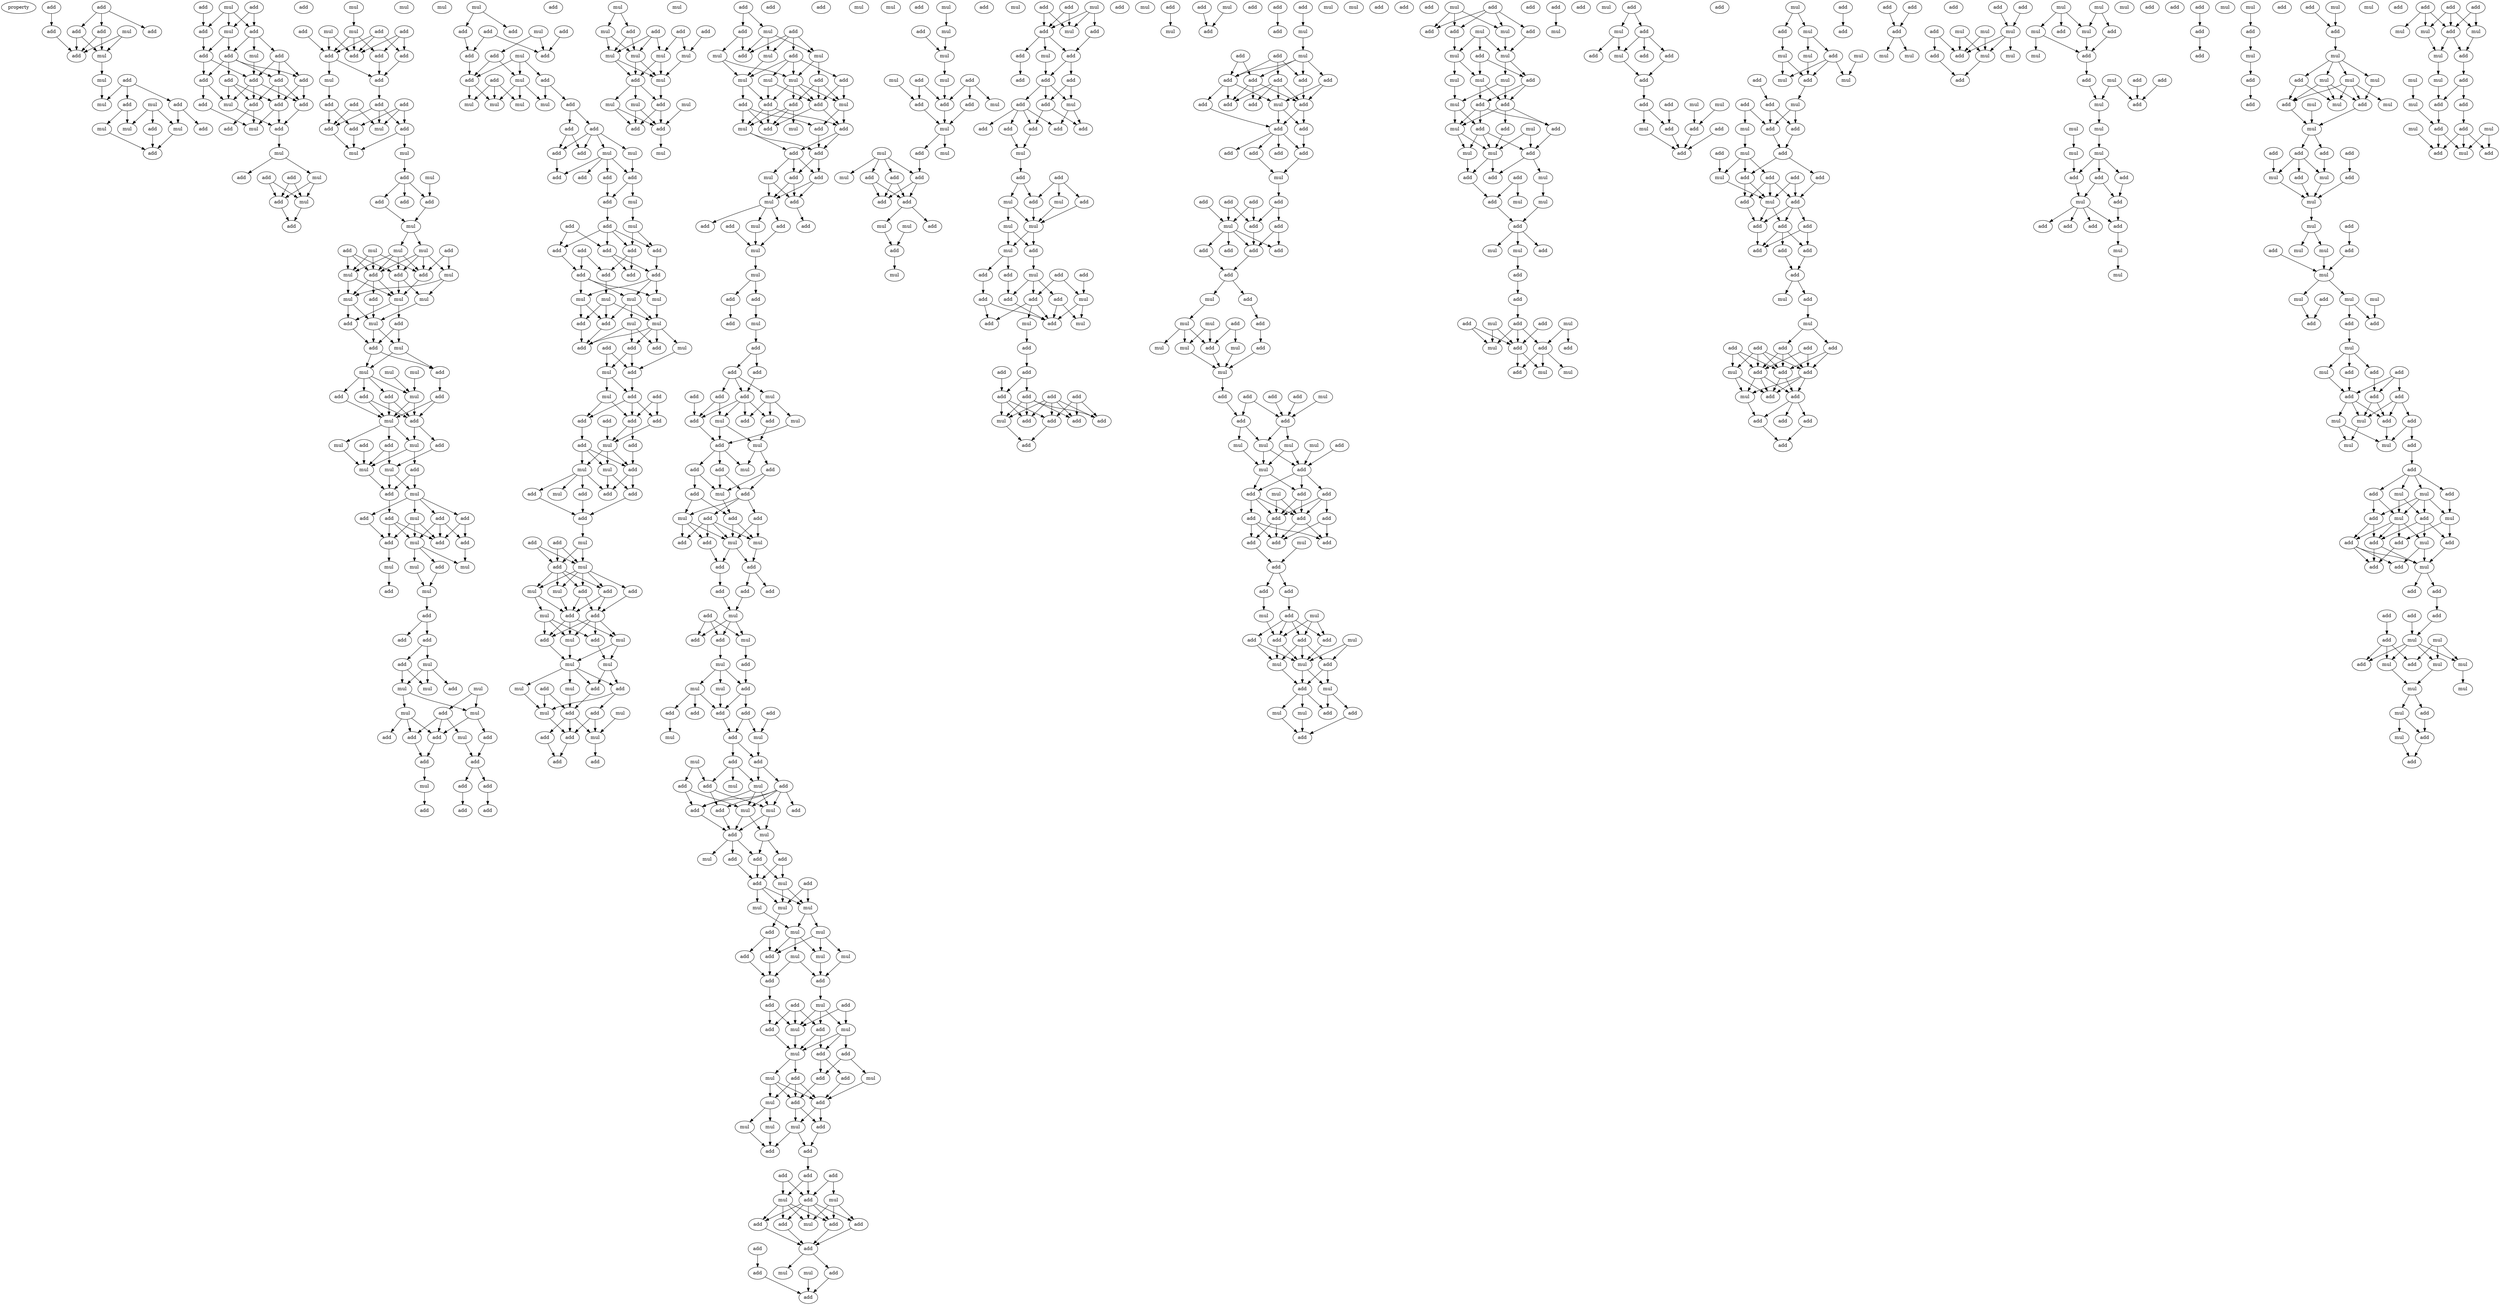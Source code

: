 digraph {
    node [fontcolor=black]
    property [mul=2,lf=1.8]
    0 [ label = add ];
    1 [ label = add ];
    2 [ label = mul ];
    3 [ label = add ];
    4 [ label = add ];
    5 [ label = add ];
    6 [ label = add ];
    7 [ label = mul ];
    8 [ label = add ];
    9 [ label = add ];
    10 [ label = mul ];
    11 [ label = mul ];
    12 [ label = add ];
    13 [ label = mul ];
    14 [ label = add ];
    15 [ label = add ];
    16 [ label = mul ];
    17 [ label = mul ];
    18 [ label = mul ];
    19 [ label = add ];
    20 [ label = add ];
    21 [ label = add ];
    22 [ label = mul ];
    23 [ label = add ];
    24 [ label = add ];
    25 [ label = mul ];
    26 [ label = add ];
    27 [ label = mul ];
    28 [ label = add ];
    29 [ label = add ];
    30 [ label = add ];
    31 [ label = add ];
    32 [ label = add ];
    33 [ label = add ];
    34 [ label = add ];
    35 [ label = add ];
    36 [ label = add ];
    37 [ label = add ];
    38 [ label = mul ];
    39 [ label = add ];
    40 [ label = add ];
    41 [ label = mul ];
    42 [ label = add ];
    43 [ label = add ];
    44 [ label = mul ];
    45 [ label = add ];
    46 [ label = add ];
    47 [ label = add ];
    48 [ label = mul ];
    49 [ label = add ];
    50 [ label = add ];
    51 [ label = mul ];
    52 [ label = add ];
    53 [ label = mul ];
    54 [ label = add ];
    55 [ label = mul ];
    56 [ label = mul ];
    57 [ label = add ];
    58 [ label = add ];
    59 [ label = add ];
    60 [ label = add ];
    61 [ label = add ];
    62 [ label = add ];
    63 [ label = add ];
    64 [ label = mul ];
    65 [ label = add ];
    66 [ label = add ];
    67 [ label = add ];
    68 [ label = add ];
    69 [ label = add ];
    70 [ label = mul ];
    71 [ label = add ];
    72 [ label = add ];
    73 [ label = mul ];
    74 [ label = mul ];
    75 [ label = mul ];
    76 [ label = add ];
    77 [ label = add ];
    78 [ label = add ];
    79 [ label = add ];
    80 [ label = mul ];
    81 [ label = mul ];
    82 [ label = mul ];
    83 [ label = mul ];
    84 [ label = add ];
    85 [ label = add ];
    86 [ label = mul ];
    87 [ label = mul ];
    88 [ label = add ];
    89 [ label = mul ];
    90 [ label = add ];
    91 [ label = mul ];
    92 [ label = add ];
    93 [ label = mul ];
    94 [ label = mul ];
    95 [ label = mul ];
    96 [ label = add ];
    97 [ label = add ];
    98 [ label = add ];
    99 [ label = mul ];
    100 [ label = add ];
    101 [ label = mul ];
    102 [ label = mul ];
    103 [ label = mul ];
    104 [ label = mul ];
    105 [ label = add ];
    106 [ label = add ];
    107 [ label = add ];
    108 [ label = mul ];
    109 [ label = add ];
    110 [ label = add ];
    111 [ label = mul ];
    112 [ label = add ];
    113 [ label = add ];
    114 [ label = add ];
    115 [ label = mul ];
    116 [ label = mul ];
    117 [ label = add ];
    118 [ label = add ];
    119 [ label = mul ];
    120 [ label = mul ];
    121 [ label = add ];
    122 [ label = mul ];
    123 [ label = add ];
    124 [ label = mul ];
    125 [ label = add ];
    126 [ label = add ];
    127 [ label = add ];
    128 [ label = add ];
    129 [ label = add ];
    130 [ label = add ];
    131 [ label = mul ];
    132 [ label = mul ];
    133 [ label = mul ];
    134 [ label = mul ];
    135 [ label = add ];
    136 [ label = mul ];
    137 [ label = add ];
    138 [ label = add ];
    139 [ label = add ];
    140 [ label = add ];
    141 [ label = mul ];
    142 [ label = add ];
    143 [ label = mul ];
    144 [ label = mul ];
    145 [ label = mul ];
    146 [ label = add ];
    147 [ label = mul ];
    148 [ label = mul ];
    149 [ label = add ];
    150 [ label = add ];
    151 [ label = mul ];
    152 [ label = add ];
    153 [ label = add ];
    154 [ label = add ];
    155 [ label = add ];
    156 [ label = add ];
    157 [ label = mul ];
    158 [ label = add ];
    159 [ label = add ];
    160 [ label = add ];
    161 [ label = add ];
    162 [ label = add ];
    163 [ label = mul ];
    164 [ label = add ];
    165 [ label = add ];
    166 [ label = add ];
    167 [ label = add ];
    168 [ label = mul ];
    169 [ label = add ];
    170 [ label = add ];
    171 [ label = add ];
    172 [ label = mul ];
    173 [ label = add ];
    174 [ label = mul ];
    175 [ label = add ];
    176 [ label = add ];
    177 [ label = mul ];
    178 [ label = add ];
    179 [ label = mul ];
    180 [ label = mul ];
    181 [ label = mul ];
    182 [ label = add ];
    183 [ label = add ];
    184 [ label = mul ];
    185 [ label = add ];
    186 [ label = mul ];
    187 [ label = add ];
    188 [ label = add ];
    189 [ label = add ];
    190 [ label = add ];
    191 [ label = add ];
    192 [ label = mul ];
    193 [ label = add ];
    194 [ label = add ];
    195 [ label = mul ];
    196 [ label = add ];
    197 [ label = add ];
    198 [ label = add ];
    199 [ label = add ];
    200 [ label = add ];
    201 [ label = add ];
    202 [ label = add ];
    203 [ label = add ];
    204 [ label = add ];
    205 [ label = add ];
    206 [ label = mul ];
    207 [ label = mul ];
    208 [ label = mul ];
    209 [ label = mul ];
    210 [ label = add ];
    211 [ label = mul ];
    212 [ label = mul ];
    213 [ label = add ];
    214 [ label = mul ];
    215 [ label = add ];
    216 [ label = add ];
    217 [ label = add ];
    218 [ label = add ];
    219 [ label = add ];
    220 [ label = mul ];
    221 [ label = add ];
    222 [ label = mul ];
    223 [ label = add ];
    224 [ label = add ];
    225 [ label = add ];
    226 [ label = add ];
    227 [ label = add ];
    228 [ label = add ];
    229 [ label = add ];
    230 [ label = mul ];
    231 [ label = mul ];
    232 [ label = mul ];
    233 [ label = add ];
    234 [ label = add ];
    235 [ label = add ];
    236 [ label = add ];
    237 [ label = add ];
    238 [ label = mul ];
    239 [ label = add ];
    240 [ label = add ];
    241 [ label = mul ];
    242 [ label = add ];
    243 [ label = add ];
    244 [ label = add ];
    245 [ label = mul ];
    246 [ label = add ];
    247 [ label = add ];
    248 [ label = add ];
    249 [ label = mul ];
    250 [ label = mul ];
    251 [ label = add ];
    252 [ label = add ];
    253 [ label = mul ];
    254 [ label = add ];
    255 [ label = mul ];
    256 [ label = mul ];
    257 [ label = add ];
    258 [ label = mul ];
    259 [ label = mul ];
    260 [ label = mul ];
    261 [ label = add ];
    262 [ label = add ];
    263 [ label = add ];
    264 [ label = mul ];
    265 [ label = mul ];
    266 [ label = add ];
    267 [ label = mul ];
    268 [ label = add ];
    269 [ label = add ];
    270 [ label = mul ];
    271 [ label = add ];
    272 [ label = add ];
    273 [ label = add ];
    274 [ label = mul ];
    275 [ label = add ];
    276 [ label = add ];
    277 [ label = add ];
    278 [ label = mul ];
    279 [ label = add ];
    280 [ label = mul ];
    281 [ label = mul ];
    282 [ label = mul ];
    283 [ label = mul ];
    284 [ label = mul ];
    285 [ label = add ];
    286 [ label = mul ];
    287 [ label = mul ];
    288 [ label = add ];
    289 [ label = mul ];
    290 [ label = mul ];
    291 [ label = add ];
    292 [ label = add ];
    293 [ label = add ];
    294 [ label = mul ];
    295 [ label = add ];
    296 [ label = mul ];
    297 [ label = add ];
    298 [ label = add ];
    299 [ label = mul ];
    300 [ label = mul ];
    301 [ label = add ];
    302 [ label = mul ];
    303 [ label = add ];
    304 [ label = mul ];
    305 [ label = add ];
    306 [ label = mul ];
    307 [ label = mul ];
    308 [ label = add ];
    309 [ label = add ];
    310 [ label = add ];
    311 [ label = add ];
    312 [ label = mul ];
    313 [ label = mul ];
    314 [ label = add ];
    315 [ label = add ];
    316 [ label = mul ];
    317 [ label = add ];
    318 [ label = add ];
    319 [ label = add ];
    320 [ label = add ];
    321 [ label = add ];
    322 [ label = add ];
    323 [ label = mul ];
    324 [ label = mul ];
    325 [ label = add ];
    326 [ label = mul ];
    327 [ label = add ];
    328 [ label = add ];
    329 [ label = add ];
    330 [ label = add ];
    331 [ label = mul ];
    332 [ label = mul ];
    333 [ label = add ];
    334 [ label = add ];
    335 [ label = add ];
    336 [ label = add ];
    337 [ label = mul ];
    338 [ label = add ];
    339 [ label = add ];
    340 [ label = add ];
    341 [ label = mul ];
    342 [ label = mul ];
    343 [ label = add ];
    344 [ label = add ];
    345 [ label = add ];
    346 [ label = mul ];
    347 [ label = add ];
    348 [ label = add ];
    349 [ label = add ];
    350 [ label = mul ];
    351 [ label = add ];
    352 [ label = mul ];
    353 [ label = add ];
    354 [ label = add ];
    355 [ label = mul ];
    356 [ label = add ];
    357 [ label = mul ];
    358 [ label = add ];
    359 [ label = add ];
    360 [ label = add ];
    361 [ label = add ];
    362 [ label = add ];
    363 [ label = mul ];
    364 [ label = mul ];
    365 [ label = add ];
    366 [ label = add ];
    367 [ label = mul ];
    368 [ label = add ];
    369 [ label = add ];
    370 [ label = add ];
    371 [ label = add ];
    372 [ label = add ];
    373 [ label = mul ];
    374 [ label = add ];
    375 [ label = add ];
    376 [ label = mul ];
    377 [ label = add ];
    378 [ label = mul ];
    379 [ label = add ];
    380 [ label = mul ];
    381 [ label = add ];
    382 [ label = mul ];
    383 [ label = add ];
    384 [ label = add ];
    385 [ label = add ];
    386 [ label = add ];
    387 [ label = add ];
    388 [ label = mul ];
    389 [ label = add ];
    390 [ label = mul ];
    391 [ label = add ];
    392 [ label = add ];
    393 [ label = mul ];
    394 [ label = mul ];
    395 [ label = add ];
    396 [ label = mul ];
    397 [ label = add ];
    398 [ label = add ];
    399 [ label = mul ];
    400 [ label = mul ];
    401 [ label = add ];
    402 [ label = add ];
    403 [ label = add ];
    404 [ label = add ];
    405 [ label = mul ];
    406 [ label = mul ];
    407 [ label = mul ];
    408 [ label = add ];
    409 [ label = add ];
    410 [ label = add ];
    411 [ label = add ];
    412 [ label = mul ];
    413 [ label = add ];
    414 [ label = mul ];
    415 [ label = mul ];
    416 [ label = mul ];
    417 [ label = mul ];
    418 [ label = add ];
    419 [ label = mul ];
    420 [ label = mul ];
    421 [ label = mul ];
    422 [ label = add ];
    423 [ label = mul ];
    424 [ label = add ];
    425 [ label = add ];
    426 [ label = add ];
    427 [ label = add ];
    428 [ label = add ];
    429 [ label = add ];
    430 [ label = mul ];
    431 [ label = mul ];
    432 [ label = mul ];
    433 [ label = add ];
    434 [ label = add ];
    435 [ label = add ];
    436 [ label = mul ];
    437 [ label = add ];
    438 [ label = mul ];
    439 [ label = add ];
    440 [ label = add ];
    441 [ label = add ];
    442 [ label = mul ];
    443 [ label = add ];
    444 [ label = add ];
    445 [ label = mul ];
    446 [ label = mul ];
    447 [ label = add ];
    448 [ label = mul ];
    449 [ label = mul ];
    450 [ label = add ];
    451 [ label = add ];
    452 [ label = add ];
    453 [ label = add ];
    454 [ label = add ];
    455 [ label = mul ];
    456 [ label = add ];
    457 [ label = mul ];
    458 [ label = add ];
    459 [ label = add ];
    460 [ label = add ];
    461 [ label = mul ];
    462 [ label = add ];
    463 [ label = add ];
    464 [ label = add ];
    465 [ label = mul ];
    466 [ label = add ];
    467 [ label = mul ];
    468 [ label = add ];
    469 [ label = add ];
    470 [ label = add ];
    471 [ label = mul ];
    472 [ label = add ];
    473 [ label = add ];
    474 [ label = mul ];
    475 [ label = mul ];
    476 [ label = mul ];
    477 [ label = add ];
    478 [ label = mul ];
    479 [ label = mul ];
    480 [ label = add ];
    481 [ label = add ];
    482 [ label = mul ];
    483 [ label = add ];
    484 [ label = add ];
    485 [ label = mul ];
    486 [ label = mul ];
    487 [ label = add ];
    488 [ label = mul ];
    489 [ label = add ];
    490 [ label = add ];
    491 [ label = mul ];
    492 [ label = add ];
    493 [ label = add ];
    494 [ label = add ];
    495 [ label = mul ];
    496 [ label = mul ];
    497 [ label = add ];
    498 [ label = add ];
    499 [ label = mul ];
    500 [ label = add ];
    501 [ label = add ];
    502 [ label = mul ];
    503 [ label = add ];
    504 [ label = add ];
    505 [ label = add ];
    506 [ label = mul ];
    507 [ label = mul ];
    508 [ label = add ];
    509 [ label = add ];
    510 [ label = add ];
    511 [ label = add ];
    512 [ label = add ];
    513 [ label = mul ];
    514 [ label = add ];
    515 [ label = add ];
    516 [ label = add ];
    517 [ label = add ];
    518 [ label = add ];
    519 [ label = add ];
    520 [ label = add ];
    521 [ label = mul ];
    522 [ label = add ];
    523 [ label = add ];
    524 [ label = mul ];
    525 [ label = mul ];
    526 [ label = add ];
    527 [ label = add ];
    528 [ label = mul ];
    529 [ label = mul ];
    530 [ label = mul ];
    531 [ label = add ];
    532 [ label = add ];
    533 [ label = mul ];
    534 [ label = add ];
    535 [ label = add ];
    536 [ label = add ];
    537 [ label = add ];
    538 [ label = mul ];
    539 [ label = add ];
    540 [ label = add ];
    541 [ label = add ];
    542 [ label = add ];
    543 [ label = mul ];
    544 [ label = add ];
    545 [ label = mul ];
    546 [ label = add ];
    547 [ label = mul ];
    548 [ label = add ];
    549 [ label = add ];
    550 [ label = add ];
    551 [ label = add ];
    552 [ label = add ];
    553 [ label = add ];
    554 [ label = mul ];
    555 [ label = add ];
    556 [ label = add ];
    557 [ label = add ];
    558 [ label = add ];
    559 [ label = add ];
    560 [ label = add ];
    561 [ label = mul ];
    562 [ label = add ];
    563 [ label = mul ];
    564 [ label = add ];
    565 [ label = add ];
    566 [ label = add ];
    567 [ label = add ];
    568 [ label = add ];
    569 [ label = mul ];
    570 [ label = add ];
    571 [ label = mul ];
    572 [ label = add ];
    573 [ label = add ];
    574 [ label = add ];
    575 [ label = add ];
    576 [ label = add ];
    577 [ label = add ];
    578 [ label = mul ];
    579 [ label = add ];
    580 [ label = add ];
    581 [ label = add ];
    582 [ label = add ];
    583 [ label = add ];
    584 [ label = add ];
    585 [ label = add ];
    586 [ label = add ];
    587 [ label = add ];
    588 [ label = mul ];
    589 [ label = add ];
    590 [ label = mul ];
    591 [ label = mul ];
    592 [ label = add ];
    593 [ label = add ];
    594 [ label = add ];
    595 [ label = add ];
    596 [ label = add ];
    597 [ label = mul ];
    598 [ label = add ];
    599 [ label = add ];
    600 [ label = add ];
    601 [ label = add ];
    602 [ label = add ];
    603 [ label = add ];
    604 [ label = add ];
    605 [ label = add ];
    606 [ label = mul ];
    607 [ label = mul ];
    608 [ label = mul ];
    609 [ label = add ];
    610 [ label = add ];
    611 [ label = mul ];
    612 [ label = add ];
    613 [ label = add ];
    614 [ label = mul ];
    615 [ label = mul ];
    616 [ label = mul ];
    617 [ label = add ];
    618 [ label = add ];
    619 [ label = add ];
    620 [ label = add ];
    621 [ label = mul ];
    622 [ label = add ];
    623 [ label = add ];
    624 [ label = add ];
    625 [ label = mul ];
    626 [ label = mul ];
    627 [ label = mul ];
    628 [ label = mul ];
    629 [ label = mul ];
    630 [ label = add ];
    631 [ label = add ];
    632 [ label = mul ];
    633 [ label = add ];
    634 [ label = add ];
    635 [ label = add ];
    636 [ label = add ];
    637 [ label = add ];
    638 [ label = add ];
    639 [ label = add ];
    640 [ label = add ];
    641 [ label = add ];
    642 [ label = mul ];
    643 [ label = add ];
    644 [ label = add ];
    645 [ label = add ];
    646 [ label = add ];
    647 [ label = mul ];
    648 [ label = mul ];
    649 [ label = add ];
    650 [ label = add ];
    651 [ label = add ];
    652 [ label = add ];
    653 [ label = mul ];
    654 [ label = add ];
    655 [ label = mul ];
    656 [ label = add ];
    657 [ label = mul ];
    658 [ label = add ];
    659 [ label = mul ];
    660 [ label = add ];
    661 [ label = add ];
    662 [ label = mul ];
    663 [ label = mul ];
    664 [ label = add ];
    665 [ label = add ];
    666 [ label = mul ];
    667 [ label = add ];
    668 [ label = add ];
    669 [ label = add ];
    670 [ label = mul ];
    671 [ label = mul ];
    672 [ label = add ];
    673 [ label = mul ];
    674 [ label = add ];
    675 [ label = mul ];
    676 [ label = add ];
    677 [ label = mul ];
    678 [ label = mul ];
    679 [ label = add ];
    680 [ label = mul ];
    681 [ label = mul ];
    682 [ label = add ];
    683 [ label = add ];
    684 [ label = add ];
    685 [ label = mul ];
    686 [ label = add ];
    687 [ label = add ];
    688 [ label = mul ];
    689 [ label = mul ];
    690 [ label = add ];
    691 [ label = mul ];
    692 [ label = add ];
    693 [ label = add ];
    694 [ label = add ];
    695 [ label = mul ];
    696 [ label = mul ];
    697 [ label = add ];
    698 [ label = mul ];
    699 [ label = add ];
    700 [ label = mul ];
    701 [ label = mul ];
    702 [ label = add ];
    703 [ label = add ];
    704 [ label = add ];
    705 [ label = add ];
    706 [ label = add ];
    707 [ label = add ];
    708 [ label = mul ];
    709 [ label = mul ];
    710 [ label = mul ];
    711 [ label = add ];
    712 [ label = add ];
    713 [ label = add ];
    714 [ label = add ];
    715 [ label = mul ];
    716 [ label = mul ];
    717 [ label = add ];
    718 [ label = add ];
    719 [ label = mul ];
    720 [ label = mul ];
    721 [ label = add ];
    722 [ label = mul ];
    723 [ label = add ];
    724 [ label = add ];
    725 [ label = mul ];
    726 [ label = add ];
    727 [ label = add ];
    728 [ label = add ];
    729 [ label = mul ];
    730 [ label = mul ];
    731 [ label = add ];
    732 [ label = add ];
    733 [ label = add ];
    734 [ label = add ];
    735 [ label = mul ];
    736 [ label = add ];
    737 [ label = add ];
    738 [ label = add ];
    739 [ label = mul ];
    740 [ label = mul ];
    741 [ label = add ];
    742 [ label = mul ];
    743 [ label = mul ];
    744 [ label = mul ];
    745 [ label = add ];
    746 [ label = add ];
    747 [ label = add ];
    748 [ label = mul ];
    749 [ label = mul ];
    750 [ label = mul ];
    751 [ label = add ];
    752 [ label = add ];
    753 [ label = add ];
    754 [ label = mul ];
    755 [ label = add ];
    756 [ label = add ];
    757 [ label = add ];
    758 [ label = mul ];
    759 [ label = mul ];
    760 [ label = add ];
    761 [ label = add ];
    762 [ label = add ];
    763 [ label = add ];
    764 [ label = mul ];
    765 [ label = add ];
    766 [ label = add ];
    767 [ label = add ];
    768 [ label = add ];
    769 [ label = add ];
    770 [ label = add ];
    771 [ label = add ];
    772 [ label = add ];
    773 [ label = add ];
    774 [ label = mul ];
    775 [ label = add ];
    776 [ label = mul ];
    777 [ label = add ];
    778 [ label = add ];
    779 [ label = add ];
    780 [ label = add ];
    781 [ label = add ];
    782 [ label = add ];
    783 [ label = add ];
    784 [ label = mul ];
    785 [ label = add ];
    786 [ label = mul ];
    787 [ label = add ];
    788 [ label = add ];
    789 [ label = add ];
    790 [ label = add ];
    791 [ label = add ];
    792 [ label = add ];
    793 [ label = add ];
    794 [ label = add ];
    795 [ label = add ];
    796 [ label = add ];
    797 [ label = add ];
    798 [ label = add ];
    799 [ label = mul ];
    800 [ label = mul ];
    801 [ label = add ];
    802 [ label = add ];
    803 [ label = mul ];
    804 [ label = mul ];
    805 [ label = mul ];
    806 [ label = add ];
    807 [ label = add ];
    808 [ label = mul ];
    809 [ label = add ];
    810 [ label = mul ];
    811 [ label = add ];
    812 [ label = mul ];
    813 [ label = mul ];
    814 [ label = mul ];
    815 [ label = add ];
    816 [ label = mul ];
    817 [ label = mul ];
    818 [ label = add ];
    819 [ label = add ];
    820 [ label = mul ];
    821 [ label = add ];
    822 [ label = add ];
    823 [ label = add ];
    824 [ label = mul ];
    825 [ label = mul ];
    826 [ label = add ];
    827 [ label = add ];
    828 [ label = mul ];
    829 [ label = mul ];
    830 [ label = mul ];
    831 [ label = mul ];
    832 [ label = add ];
    833 [ label = add ];
    834 [ label = add ];
    835 [ label = add ];
    836 [ label = mul ];
    837 [ label = add ];
    838 [ label = add ];
    839 [ label = add ];
    840 [ label = add ];
    841 [ label = add ];
    842 [ label = mul ];
    843 [ label = add ];
    844 [ label = mul ];
    845 [ label = mul ];
    846 [ label = mul ];
    847 [ label = add ];
    848 [ label = add ];
    849 [ label = add ];
    850 [ label = add ];
    851 [ label = add ];
    852 [ label = mul ];
    853 [ label = mul ];
    854 [ label = add ];
    855 [ label = add ];
    856 [ label = add ];
    857 [ label = mul ];
    858 [ label = mul ];
    859 [ label = add ];
    860 [ label = mul ];
    861 [ label = mul ];
    862 [ label = add ];
    863 [ label = mul ];
    864 [ label = mul ];
    865 [ label = mul ];
    866 [ label = add ];
    867 [ label = mul ];
    868 [ label = add ];
    869 [ label = add ];
    870 [ label = add ];
    871 [ label = add ];
    872 [ label = add ];
    873 [ label = mul ];
    874 [ label = mul ];
    875 [ label = add ];
    876 [ label = mul ];
    877 [ label = mul ];
    878 [ label = add ];
    879 [ label = mul ];
    880 [ label = mul ];
    881 [ label = add ];
    882 [ label = add ];
    883 [ label = mul ];
    884 [ label = mul ];
    885 [ label = mul ];
    886 [ label = add ];
    887 [ label = mul ];
    888 [ label = mul ];
    889 [ label = add ];
    890 [ label = add ];
    891 [ label = add ];
    892 [ label = mul ];
    893 [ label = add ];
    894 [ label = add ];
    895 [ label = mul ];
    896 [ label = add ];
    897 [ label = add ];
    898 [ label = add ];
    899 [ label = add ];
    900 [ label = add ];
    901 [ label = mul ];
    902 [ label = mul ];
    903 [ label = add ];
    904 [ label = add ];
    905 [ label = mul ];
    906 [ label = mul ];
    907 [ label = add ];
    908 [ label = add ];
    909 [ label = mul ];
    910 [ label = add ];
    911 [ label = mul ];
    912 [ label = mul ];
    913 [ label = mul ];
    914 [ label = add ];
    915 [ label = add ];
    916 [ label = add ];
    917 [ label = add ];
    918 [ label = add ];
    919 [ label = add ];
    920 [ label = mul ];
    921 [ label = add ];
    922 [ label = mul ];
    923 [ label = add ];
    924 [ label = add ];
    925 [ label = add ];
    926 [ label = add ];
    927 [ label = add ];
    928 [ label = add ];
    929 [ label = mul ];
    930 [ label = add ];
    931 [ label = mul ];
    932 [ label = mul ];
    933 [ label = add ];
    934 [ label = mul ];
    935 [ label = mul ];
    936 [ label = add ];
    937 [ label = mul ];
    938 [ label = mul ];
    939 [ label = add ];
    940 [ label = mul ];
    941 [ label = mul ];
    942 [ label = add ];
    943 [ label = add ];
    944 [ label = add ];
    945 [ label = add ];
    946 [ label = add ];
    947 [ label = add ];
    948 [ label = mul ];
    949 [ label = mul ];
    950 [ label = mul ];
    951 [ label = add ];
    952 [ label = mul ];
    953 [ label = add ];
    954 [ label = add ];
    955 [ label = mul ];
    956 [ label = mul ];
    957 [ label = add ];
    958 [ label = add ];
    959 [ label = mul ];
    960 [ label = add ];
    961 [ label = mul ];
    962 [ label = add ];
    963 [ label = mul ];
    964 [ label = add ];
    965 [ label = mul ];
    966 [ label = add ];
    0 -> 5 [ name = 0 ];
    1 -> 3 [ name = 1 ];
    1 -> 4 [ name = 2 ];
    1 -> 6 [ name = 3 ];
    2 -> 7 [ name = 4 ];
    2 -> 8 [ name = 5 ];
    4 -> 7 [ name = 6 ];
    4 -> 8 [ name = 7 ];
    5 -> 8 [ name = 8 ];
    6 -> 7 [ name = 9 ];
    6 -> 8 [ name = 10 ];
    7 -> 10 [ name = 11 ];
    9 -> 12 [ name = 12 ];
    9 -> 13 [ name = 13 ];
    9 -> 14 [ name = 14 ];
    10 -> 13 [ name = 15 ];
    11 -> 15 [ name = 16 ];
    11 -> 16 [ name = 17 ];
    11 -> 18 [ name = 18 ];
    12 -> 16 [ name = 19 ];
    12 -> 19 [ name = 20 ];
    14 -> 17 [ name = 21 ];
    14 -> 18 [ name = 22 ];
    15 -> 20 [ name = 23 ];
    16 -> 20 [ name = 24 ];
    17 -> 20 [ name = 25 ];
    21 -> 25 [ name = 26 ];
    21 -> 26 [ name = 27 ];
    22 -> 24 [ name = 28 ];
    22 -> 25 [ name = 29 ];
    22 -> 26 [ name = 30 ];
    23 -> 24 [ name = 31 ];
    24 -> 30 [ name = 32 ];
    25 -> 29 [ name = 33 ];
    25 -> 30 [ name = 34 ];
    26 -> 27 [ name = 35 ];
    26 -> 28 [ name = 36 ];
    26 -> 29 [ name = 37 ];
    27 -> 34 [ name = 38 ];
    28 -> 33 [ name = 39 ];
    28 -> 34 [ name = 40 ];
    28 -> 35 [ name = 41 ];
    29 -> 31 [ name = 42 ];
    29 -> 32 [ name = 43 ];
    29 -> 33 [ name = 44 ];
    29 -> 35 [ name = 45 ];
    30 -> 31 [ name = 46 ];
    30 -> 34 [ name = 47 ];
    31 -> 36 [ name = 48 ];
    31 -> 38 [ name = 49 ];
    32 -> 37 [ name = 50 ];
    32 -> 38 [ name = 51 ];
    32 -> 40 [ name = 52 ];
    33 -> 37 [ name = 53 ];
    33 -> 39 [ name = 54 ];
    33 -> 40 [ name = 55 ];
    34 -> 38 [ name = 56 ];
    34 -> 39 [ name = 57 ];
    34 -> 40 [ name = 58 ];
    35 -> 37 [ name = 59 ];
    35 -> 39 [ name = 60 ];
    36 -> 41 [ name = 61 ];
    37 -> 41 [ name = 62 ];
    37 -> 43 [ name = 63 ];
    38 -> 43 [ name = 64 ];
    39 -> 43 [ name = 65 ];
    40 -> 41 [ name = 66 ];
    40 -> 42 [ name = 67 ];
    43 -> 44 [ name = 68 ];
    44 -> 46 [ name = 69 ];
    44 -> 48 [ name = 70 ];
    45 -> 50 [ name = 71 ];
    45 -> 51 [ name = 72 ];
    48 -> 50 [ name = 73 ];
    48 -> 51 [ name = 74 ];
    49 -> 50 [ name = 75 ];
    49 -> 51 [ name = 76 ];
    50 -> 52 [ name = 77 ];
    51 -> 52 [ name = 78 ];
    53 -> 56 [ name = 79 ];
    54 -> 60 [ name = 80 ];
    55 -> 60 [ name = 81 ];
    55 -> 62 [ name = 82 ];
    56 -> 60 [ name = 83 ];
    56 -> 61 [ name = 84 ];
    56 -> 62 [ name = 85 ];
    57 -> 59 [ name = 86 ];
    57 -> 60 [ name = 87 ];
    57 -> 62 [ name = 88 ];
    58 -> 59 [ name = 89 ];
    58 -> 61 [ name = 90 ];
    58 -> 62 [ name = 91 ];
    59 -> 63 [ name = 92 ];
    60 -> 63 [ name = 93 ];
    60 -> 64 [ name = 94 ];
    61 -> 63 [ name = 95 ];
    63 -> 66 [ name = 96 ];
    64 -> 65 [ name = 97 ];
    65 -> 69 [ name = 98 ];
    65 -> 71 [ name = 99 ];
    66 -> 70 [ name = 100 ];
    66 -> 71 [ name = 101 ];
    66 -> 72 [ name = 102 ];
    67 -> 70 [ name = 103 ];
    67 -> 71 [ name = 104 ];
    68 -> 69 [ name = 105 ];
    68 -> 70 [ name = 106 ];
    68 -> 72 [ name = 107 ];
    69 -> 74 [ name = 108 ];
    71 -> 74 [ name = 109 ];
    72 -> 73 [ name = 110 ];
    72 -> 74 [ name = 111 ];
    73 -> 76 [ name = 112 ];
    75 -> 78 [ name = 113 ];
    76 -> 77 [ name = 114 ];
    76 -> 78 [ name = 115 ];
    76 -> 79 [ name = 116 ];
    78 -> 82 [ name = 117 ];
    79 -> 82 [ name = 118 ];
    82 -> 83 [ name = 119 ];
    82 -> 86 [ name = 120 ];
    83 -> 88 [ name = 121 ];
    83 -> 89 [ name = 122 ];
    83 -> 90 [ name = 123 ];
    83 -> 92 [ name = 124 ];
    84 -> 88 [ name = 125 ];
    84 -> 89 [ name = 126 ];
    85 -> 90 [ name = 127 ];
    85 -> 91 [ name = 128 ];
    85 -> 92 [ name = 129 ];
    86 -> 88 [ name = 130 ];
    86 -> 90 [ name = 131 ];
    86 -> 91 [ name = 132 ];
    86 -> 92 [ name = 133 ];
    87 -> 88 [ name = 134 ];
    87 -> 91 [ name = 135 ];
    87 -> 92 [ name = 136 ];
    88 -> 94 [ name = 137 ];
    89 -> 93 [ name = 138 ];
    89 -> 95 [ name = 139 ];
    90 -> 93 [ name = 140 ];
    90 -> 94 [ name = 141 ];
    91 -> 94 [ name = 142 ];
    91 -> 95 [ name = 143 ];
    92 -> 94 [ name = 144 ];
    92 -> 95 [ name = 145 ];
    92 -> 96 [ name = 146 ];
    93 -> 99 [ name = 147 ];
    94 -> 97 [ name = 148 ];
    94 -> 98 [ name = 149 ];
    95 -> 98 [ name = 150 ];
    95 -> 99 [ name = 151 ];
    96 -> 99 [ name = 152 ];
    97 -> 100 [ name = 153 ];
    97 -> 101 [ name = 154 ];
    98 -> 100 [ name = 155 ];
    99 -> 100 [ name = 156 ];
    99 -> 101 [ name = 157 ];
    100 -> 103 [ name = 158 ];
    100 -> 105 [ name = 159 ];
    101 -> 103 [ name = 160 ];
    101 -> 105 [ name = 161 ];
    102 -> 108 [ name = 162 ];
    103 -> 107 [ name = 163 ];
    103 -> 108 [ name = 164 ];
    103 -> 109 [ name = 165 ];
    103 -> 110 [ name = 166 ];
    104 -> 108 [ name = 167 ];
    105 -> 106 [ name = 168 ];
    106 -> 111 [ name = 169 ];
    106 -> 112 [ name = 170 ];
    107 -> 111 [ name = 171 ];
    107 -> 112 [ name = 172 ];
    108 -> 111 [ name = 173 ];
    108 -> 112 [ name = 174 ];
    109 -> 111 [ name = 175 ];
    109 -> 112 [ name = 176 ];
    110 -> 111 [ name = 177 ];
    111 -> 114 [ name = 178 ];
    111 -> 115 [ name = 179 ];
    111 -> 116 [ name = 180 ];
    112 -> 113 [ name = 181 ];
    112 -> 115 [ name = 182 ];
    113 -> 120 [ name = 183 ];
    114 -> 119 [ name = 184 ];
    114 -> 120 [ name = 185 ];
    115 -> 118 [ name = 186 ];
    115 -> 119 [ name = 187 ];
    116 -> 119 [ name = 188 ];
    117 -> 119 [ name = 189 ];
    118 -> 121 [ name = 190 ];
    118 -> 122 [ name = 191 ];
    119 -> 121 [ name = 192 ];
    120 -> 121 [ name = 193 ];
    120 -> 122 [ name = 194 ];
    121 -> 127 [ name = 195 ];
    122 -> 123 [ name = 196 ];
    122 -> 124 [ name = 197 ];
    122 -> 125 [ name = 198 ];
    122 -> 126 [ name = 199 ];
    123 -> 128 [ name = 200 ];
    124 -> 128 [ name = 201 ];
    124 -> 129 [ name = 202 ];
    124 -> 131 [ name = 203 ];
    125 -> 129 [ name = 204 ];
    125 -> 130 [ name = 205 ];
    126 -> 129 [ name = 206 ];
    126 -> 130 [ name = 207 ];
    126 -> 131 [ name = 208 ];
    127 -> 128 [ name = 209 ];
    127 -> 129 [ name = 210 ];
    127 -> 131 [ name = 211 ];
    128 -> 133 [ name = 212 ];
    130 -> 134 [ name = 213 ];
    131 -> 132 [ name = 214 ];
    131 -> 134 [ name = 215 ];
    131 -> 135 [ name = 216 ];
    132 -> 136 [ name = 217 ];
    133 -> 137 [ name = 218 ];
    135 -> 136 [ name = 219 ];
    136 -> 138 [ name = 220 ];
    138 -> 139 [ name = 221 ];
    138 -> 140 [ name = 222 ];
    140 -> 141 [ name = 223 ];
    140 -> 142 [ name = 224 ];
    141 -> 143 [ name = 225 ];
    141 -> 144 [ name = 226 ];
    141 -> 146 [ name = 227 ];
    142 -> 143 [ name = 228 ];
    142 -> 144 [ name = 229 ];
    143 -> 147 [ name = 230 ];
    143 -> 148 [ name = 231 ];
    145 -> 147 [ name = 232 ];
    145 -> 149 [ name = 233 ];
    147 -> 150 [ name = 234 ];
    147 -> 154 [ name = 235 ];
    148 -> 150 [ name = 236 ];
    148 -> 152 [ name = 237 ];
    148 -> 153 [ name = 238 ];
    149 -> 150 [ name = 239 ];
    149 -> 151 [ name = 240 ];
    149 -> 152 [ name = 241 ];
    150 -> 155 [ name = 242 ];
    151 -> 156 [ name = 243 ];
    152 -> 155 [ name = 244 ];
    154 -> 156 [ name = 245 ];
    155 -> 157 [ name = 246 ];
    156 -> 158 [ name = 247 ];
    156 -> 159 [ name = 248 ];
    157 -> 162 [ name = 249 ];
    158 -> 160 [ name = 250 ];
    159 -> 161 [ name = 251 ];
    163 -> 164 [ name = 252 ];
    163 -> 165 [ name = 253 ];
    165 -> 170 [ name = 254 ];
    166 -> 170 [ name = 255 ];
    166 -> 171 [ name = 256 ];
    167 -> 171 [ name = 257 ];
    168 -> 169 [ name = 258 ];
    168 -> 171 [ name = 259 ];
    169 -> 174 [ name = 260 ];
    169 -> 176 [ name = 261 ];
    170 -> 176 [ name = 262 ];
    172 -> 174 [ name = 263 ];
    172 -> 175 [ name = 264 ];
    172 -> 176 [ name = 265 ];
    173 -> 177 [ name = 266 ];
    173 -> 179 [ name = 267 ];
    173 -> 180 [ name = 268 ];
    174 -> 177 [ name = 269 ];
    174 -> 180 [ name = 270 ];
    174 -> 181 [ name = 271 ];
    175 -> 178 [ name = 272 ];
    175 -> 181 [ name = 273 ];
    176 -> 179 [ name = 274 ];
    176 -> 180 [ name = 275 ];
    178 -> 182 [ name = 276 ];
    178 -> 183 [ name = 277 ];
    182 -> 185 [ name = 278 ];
    182 -> 187 [ name = 279 ];
    183 -> 184 [ name = 280 ];
    183 -> 185 [ name = 281 ];
    183 -> 186 [ name = 282 ];
    183 -> 187 [ name = 283 ];
    184 -> 188 [ name = 284 ];
    184 -> 189 [ name = 285 ];
    184 -> 190 [ name = 286 ];
    184 -> 191 [ name = 287 ];
    186 -> 191 [ name = 288 ];
    187 -> 188 [ name = 289 ];
    190 -> 193 [ name = 290 ];
    191 -> 192 [ name = 291 ];
    191 -> 193 [ name = 292 ];
    192 -> 195 [ name = 293 ];
    193 -> 196 [ name = 294 ];
    194 -> 198 [ name = 295 ];
    194 -> 201 [ name = 296 ];
    195 -> 199 [ name = 297 ];
    195 -> 200 [ name = 298 ];
    196 -> 198 [ name = 299 ];
    196 -> 199 [ name = 300 ];
    196 -> 200 [ name = 301 ];
    196 -> 201 [ name = 302 ];
    197 -> 203 [ name = 303 ];
    197 -> 204 [ name = 304 ];
    198 -> 202 [ name = 305 ];
    198 -> 205 [ name = 306 ];
    199 -> 205 [ name = 307 ];
    200 -> 202 [ name = 308 ];
    200 -> 204 [ name = 309 ];
    201 -> 203 [ name = 310 ];
    203 -> 206 [ name = 311 ];
    203 -> 207 [ name = 312 ];
    203 -> 208 [ name = 313 ];
    204 -> 209 [ name = 314 ];
    205 -> 206 [ name = 315 ];
    205 -> 207 [ name = 316 ];
    205 -> 208 [ name = 317 ];
    206 -> 211 [ name = 318 ];
    206 -> 212 [ name = 319 ];
    206 -> 213 [ name = 320 ];
    207 -> 210 [ name = 321 ];
    207 -> 213 [ name = 322 ];
    208 -> 211 [ name = 323 ];
    209 -> 210 [ name = 324 ];
    209 -> 211 [ name = 325 ];
    209 -> 213 [ name = 326 ];
    210 -> 216 [ name = 327 ];
    211 -> 214 [ name = 328 ];
    211 -> 215 [ name = 329 ];
    211 -> 216 [ name = 330 ];
    211 -> 217 [ name = 331 ];
    212 -> 215 [ name = 332 ];
    212 -> 216 [ name = 333 ];
    212 -> 217 [ name = 334 ];
    213 -> 216 [ name = 335 ];
    214 -> 219 [ name = 336 ];
    217 -> 219 [ name = 337 ];
    217 -> 220 [ name = 338 ];
    218 -> 219 [ name = 339 ];
    218 -> 220 [ name = 340 ];
    219 -> 221 [ name = 341 ];
    220 -> 221 [ name = 342 ];
    220 -> 222 [ name = 343 ];
    221 -> 224 [ name = 344 ];
    221 -> 226 [ name = 345 ];
    221 -> 227 [ name = 346 ];
    222 -> 224 [ name = 347 ];
    222 -> 226 [ name = 348 ];
    223 -> 226 [ name = 349 ];
    223 -> 227 [ name = 350 ];
    224 -> 229 [ name = 351 ];
    225 -> 230 [ name = 352 ];
    226 -> 228 [ name = 353 ];
    226 -> 230 [ name = 354 ];
    227 -> 230 [ name = 355 ];
    228 -> 233 [ name = 356 ];
    229 -> 231 [ name = 357 ];
    229 -> 232 [ name = 358 ];
    229 -> 233 [ name = 359 ];
    230 -> 231 [ name = 360 ];
    230 -> 232 [ name = 361 ];
    230 -> 233 [ name = 362 ];
    231 -> 235 [ name = 363 ];
    231 -> 236 [ name = 364 ];
    231 -> 237 [ name = 365 ];
    231 -> 238 [ name = 366 ];
    232 -> 234 [ name = 367 ];
    232 -> 236 [ name = 368 ];
    233 -> 234 [ name = 369 ];
    233 -> 236 [ name = 370 ];
    234 -> 239 [ name = 371 ];
    235 -> 239 [ name = 372 ];
    237 -> 239 [ name = 373 ];
    239 -> 241 [ name = 374 ];
    241 -> 244 [ name = 375 ];
    241 -> 245 [ name = 376 ];
    242 -> 244 [ name = 377 ];
    242 -> 245 [ name = 378 ];
    243 -> 244 [ name = 379 ];
    243 -> 245 [ name = 380 ];
    244 -> 247 [ name = 381 ];
    244 -> 248 [ name = 382 ];
    244 -> 249 [ name = 383 ];
    244 -> 250 [ name = 384 ];
    245 -> 246 [ name = 385 ];
    245 -> 247 [ name = 386 ];
    245 -> 248 [ name = 387 ];
    245 -> 249 [ name = 388 ];
    245 -> 250 [ name = 389 ];
    246 -> 251 [ name = 390 ];
    247 -> 251 [ name = 391 ];
    247 -> 252 [ name = 392 ];
    248 -> 251 [ name = 393 ];
    248 -> 252 [ name = 394 ];
    249 -> 252 [ name = 395 ];
    249 -> 253 [ name = 396 ];
    250 -> 252 [ name = 397 ];
    251 -> 254 [ name = 398 ];
    251 -> 255 [ name = 399 ];
    251 -> 256 [ name = 400 ];
    251 -> 257 [ name = 401 ];
    252 -> 254 [ name = 402 ];
    252 -> 255 [ name = 403 ];
    252 -> 256 [ name = 404 ];
    253 -> 254 [ name = 405 ];
    253 -> 255 [ name = 406 ];
    253 -> 257 [ name = 407 ];
    254 -> 258 [ name = 408 ];
    255 -> 258 [ name = 409 ];
    256 -> 258 [ name = 410 ];
    256 -> 259 [ name = 411 ];
    257 -> 259 [ name = 412 ];
    258 -> 260 [ name = 413 ];
    258 -> 261 [ name = 414 ];
    258 -> 262 [ name = 415 ];
    258 -> 264 [ name = 416 ];
    259 -> 261 [ name = 417 ];
    259 -> 262 [ name = 418 ];
    260 -> 267 [ name = 419 ];
    261 -> 268 [ name = 420 ];
    262 -> 266 [ name = 421 ];
    262 -> 267 [ name = 422 ];
    263 -> 267 [ name = 423 ];
    263 -> 268 [ name = 424 ];
    264 -> 268 [ name = 425 ];
    265 -> 270 [ name = 426 ];
    266 -> 270 [ name = 427 ];
    266 -> 271 [ name = 428 ];
    267 -> 271 [ name = 429 ];
    268 -> 269 [ name = 430 ];
    268 -> 270 [ name = 431 ];
    268 -> 271 [ name = 432 ];
    269 -> 273 [ name = 433 ];
    270 -> 272 [ name = 434 ];
    271 -> 273 [ name = 435 ];
    274 -> 277 [ name = 436 ];
    274 -> 278 [ name = 437 ];
    275 -> 281 [ name = 438 ];
    275 -> 282 [ name = 439 ];
    276 -> 281 [ name = 440 ];
    277 -> 280 [ name = 441 ];
    277 -> 283 [ name = 442 ];
    278 -> 280 [ name = 443 ];
    278 -> 283 [ name = 444 ];
    279 -> 280 [ name = 445 ];
    279 -> 282 [ name = 446 ];
    279 -> 283 [ name = 447 ];
    280 -> 284 [ name = 448 ];
    280 -> 285 [ name = 449 ];
    281 -> 284 [ name = 450 ];
    282 -> 284 [ name = 451 ];
    282 -> 285 [ name = 452 ];
    283 -> 284 [ name = 453 ];
    283 -> 285 [ name = 454 ];
    284 -> 288 [ name = 455 ];
    285 -> 288 [ name = 456 ];
    285 -> 289 [ name = 457 ];
    285 -> 290 [ name = 458 ];
    287 -> 292 [ name = 459 ];
    288 -> 291 [ name = 460 ];
    288 -> 292 [ name = 461 ];
    289 -> 291 [ name = 462 ];
    289 -> 292 [ name = 463 ];
    290 -> 291 [ name = 464 ];
    290 -> 292 [ name = 465 ];
    292 -> 294 [ name = 466 ];
    293 -> 296 [ name = 467 ];
    293 -> 297 [ name = 468 ];
    295 -> 298 [ name = 469 ];
    295 -> 299 [ name = 470 ];
    295 -> 301 [ name = 471 ];
    295 -> 302 [ name = 472 ];
    296 -> 298 [ name = 473 ];
    296 -> 299 [ name = 474 ];
    296 -> 302 [ name = 475 ];
    297 -> 298 [ name = 476 ];
    297 -> 300 [ name = 477 ];
    299 -> 307 [ name = 478 ];
    300 -> 304 [ name = 479 ];
    300 -> 307 [ name = 480 ];
    301 -> 304 [ name = 481 ];
    301 -> 305 [ name = 482 ];
    301 -> 306 [ name = 483 ];
    301 -> 307 [ name = 484 ];
    302 -> 303 [ name = 485 ];
    302 -> 304 [ name = 486 ];
    303 -> 309 [ name = 487 ];
    303 -> 310 [ name = 488 ];
    303 -> 312 [ name = 489 ];
    304 -> 309 [ name = 490 ];
    304 -> 310 [ name = 491 ];
    304 -> 311 [ name = 492 ];
    304 -> 312 [ name = 493 ];
    305 -> 309 [ name = 494 ];
    305 -> 312 [ name = 495 ];
    306 -> 309 [ name = 496 ];
    306 -> 311 [ name = 497 ];
    307 -> 308 [ name = 498 ];
    307 -> 311 [ name = 499 ];
    308 -> 314 [ name = 500 ];
    308 -> 316 [ name = 501 ];
    308 -> 317 [ name = 502 ];
    309 -> 314 [ name = 503 ];
    309 -> 315 [ name = 504 ];
    310 -> 313 [ name = 505 ];
    310 -> 314 [ name = 506 ];
    310 -> 316 [ name = 507 ];
    311 -> 314 [ name = 508 ];
    311 -> 315 [ name = 509 ];
    311 -> 316 [ name = 510 ];
    312 -> 315 [ name = 511 ];
    312 -> 317 [ name = 512 ];
    315 -> 318 [ name = 513 ];
    315 -> 319 [ name = 514 ];
    316 -> 318 [ name = 515 ];
    316 -> 319 [ name = 516 ];
    317 -> 319 [ name = 517 ];
    318 -> 321 [ name = 518 ];
    318 -> 322 [ name = 519 ];
    318 -> 323 [ name = 520 ];
    319 -> 321 [ name = 521 ];
    319 -> 322 [ name = 522 ];
    321 -> 324 [ name = 523 ];
    321 -> 325 [ name = 524 ];
    322 -> 324 [ name = 525 ];
    322 -> 325 [ name = 526 ];
    323 -> 324 [ name = 527 ];
    323 -> 325 [ name = 528 ];
    324 -> 326 [ name = 529 ];
    324 -> 328 [ name = 530 ];
    324 -> 329 [ name = 531 ];
    325 -> 330 [ name = 532 ];
    326 -> 331 [ name = 533 ];
    327 -> 331 [ name = 534 ];
    328 -> 331 [ name = 535 ];
    331 -> 332 [ name = 536 ];
    332 -> 334 [ name = 537 ];
    332 -> 335 [ name = 538 ];
    334 -> 336 [ name = 539 ];
    335 -> 337 [ name = 540 ];
    337 -> 338 [ name = 541 ];
    338 -> 339 [ name = 542 ];
    338 -> 340 [ name = 543 ];
    339 -> 342 [ name = 544 ];
    339 -> 344 [ name = 545 ];
    339 -> 345 [ name = 546 ];
    340 -> 345 [ name = 547 ];
    342 -> 346 [ name = 548 ];
    342 -> 348 [ name = 549 ];
    342 -> 349 [ name = 550 ];
    343 -> 347 [ name = 551 ];
    344 -> 347 [ name = 552 ];
    344 -> 350 [ name = 553 ];
    345 -> 347 [ name = 554 ];
    345 -> 348 [ name = 555 ];
    345 -> 349 [ name = 556 ];
    345 -> 350 [ name = 557 ];
    346 -> 351 [ name = 558 ];
    347 -> 351 [ name = 559 ];
    348 -> 352 [ name = 560 ];
    350 -> 351 [ name = 561 ];
    350 -> 352 [ name = 562 ];
    351 -> 353 [ name = 563 ];
    351 -> 354 [ name = 564 ];
    351 -> 355 [ name = 565 ];
    352 -> 355 [ name = 566 ];
    352 -> 356 [ name = 567 ];
    353 -> 357 [ name = 568 ];
    353 -> 358 [ name = 569 ];
    354 -> 357 [ name = 570 ];
    354 -> 359 [ name = 571 ];
    356 -> 357 [ name = 572 ];
    356 -> 358 [ name = 573 ];
    357 -> 362 [ name = 574 ];
    358 -> 360 [ name = 575 ];
    358 -> 361 [ name = 576 ];
    358 -> 363 [ name = 577 ];
    359 -> 362 [ name = 578 ];
    359 -> 363 [ name = 579 ];
    360 -> 364 [ name = 580 ];
    360 -> 367 [ name = 581 ];
    361 -> 364 [ name = 582 ];
    361 -> 365 [ name = 583 ];
    361 -> 366 [ name = 584 ];
    361 -> 367 [ name = 585 ];
    362 -> 364 [ name = 586 ];
    362 -> 367 [ name = 587 ];
    363 -> 365 [ name = 588 ];
    363 -> 366 [ name = 589 ];
    363 -> 367 [ name = 590 ];
    364 -> 368 [ name = 591 ];
    365 -> 369 [ name = 592 ];
    367 -> 368 [ name = 593 ];
    367 -> 369 [ name = 594 ];
    368 -> 370 [ name = 595 ];
    368 -> 372 [ name = 596 ];
    369 -> 371 [ name = 597 ];
    371 -> 373 [ name = 598 ];
    372 -> 373 [ name = 599 ];
    373 -> 375 [ name = 600 ];
    373 -> 376 [ name = 601 ];
    373 -> 377 [ name = 602 ];
    374 -> 375 [ name = 603 ];
    374 -> 376 [ name = 604 ];
    374 -> 377 [ name = 605 ];
    376 -> 379 [ name = 606 ];
    377 -> 378 [ name = 607 ];
    378 -> 380 [ name = 608 ];
    378 -> 381 [ name = 609 ];
    378 -> 382 [ name = 610 ];
    379 -> 381 [ name = 611 ];
    380 -> 385 [ name = 612 ];
    381 -> 383 [ name = 613 ];
    381 -> 385 [ name = 614 ];
    382 -> 384 [ name = 615 ];
    382 -> 385 [ name = 616 ];
    382 -> 386 [ name = 617 ];
    383 -> 389 [ name = 618 ];
    383 -> 390 [ name = 619 ];
    385 -> 389 [ name = 620 ];
    386 -> 388 [ name = 621 ];
    387 -> 390 [ name = 622 ];
    389 -> 391 [ name = 623 ];
    389 -> 392 [ name = 624 ];
    390 -> 392 [ name = 625 ];
    391 -> 394 [ name = 626 ];
    391 -> 396 [ name = 627 ];
    391 -> 398 [ name = 628 ];
    392 -> 396 [ name = 629 ];
    392 -> 397 [ name = 630 ];
    393 -> 395 [ name = 631 ];
    393 -> 398 [ name = 632 ];
    395 -> 400 [ name = 633 ];
    395 -> 403 [ name = 634 ];
    396 -> 399 [ name = 635 ];
    396 -> 400 [ name = 636 ];
    396 -> 403 [ name = 637 ];
    397 -> 399 [ name = 638 ];
    397 -> 400 [ name = 639 ];
    397 -> 401 [ name = 640 ];
    397 -> 402 [ name = 641 ];
    397 -> 403 [ name = 642 ];
    398 -> 399 [ name = 643 ];
    398 -> 401 [ name = 644 ];
    399 -> 404 [ name = 645 ];
    399 -> 405 [ name = 646 ];
    400 -> 404 [ name = 647 ];
    400 -> 405 [ name = 648 ];
    401 -> 404 [ name = 649 ];
    403 -> 404 [ name = 650 ];
    404 -> 407 [ name = 651 ];
    404 -> 409 [ name = 652 ];
    404 -> 410 [ name = 653 ];
    405 -> 408 [ name = 654 ];
    405 -> 409 [ name = 655 ];
    408 -> 411 [ name = 656 ];
    408 -> 412 [ name = 657 ];
    409 -> 411 [ name = 658 ];
    409 -> 412 [ name = 659 ];
    410 -> 411 [ name = 660 ];
    411 -> 414 [ name = 661 ];
    411 -> 415 [ name = 662 ];
    411 -> 416 [ name = 663 ];
    412 -> 414 [ name = 664 ];
    412 -> 416 [ name = 665 ];
    413 -> 414 [ name = 666 ];
    413 -> 416 [ name = 667 ];
    414 -> 417 [ name = 668 ];
    414 -> 419 [ name = 669 ];
    415 -> 419 [ name = 670 ];
    416 -> 418 [ name = 671 ];
    417 -> 421 [ name = 672 ];
    417 -> 422 [ name = 673 ];
    417 -> 423 [ name = 674 ];
    418 -> 422 [ name = 675 ];
    418 -> 424 [ name = 676 ];
    419 -> 420 [ name = 677 ];
    419 -> 421 [ name = 678 ];
    419 -> 422 [ name = 679 ];
    420 -> 425 [ name = 680 ];
    420 -> 426 [ name = 681 ];
    421 -> 425 [ name = 682 ];
    422 -> 426 [ name = 683 ];
    423 -> 425 [ name = 684 ];
    424 -> 426 [ name = 685 ];
    425 -> 430 [ name = 686 ];
    426 -> 427 [ name = 687 ];
    427 -> 432 [ name = 688 ];
    427 -> 434 [ name = 689 ];
    428 -> 431 [ name = 690 ];
    428 -> 432 [ name = 691 ];
    429 -> 432 [ name = 692 ];
    429 -> 433 [ name = 693 ];
    429 -> 434 [ name = 694 ];
    430 -> 431 [ name = 695 ];
    430 -> 432 [ name = 696 ];
    430 -> 433 [ name = 697 ];
    431 -> 435 [ name = 698 ];
    431 -> 436 [ name = 699 ];
    431 -> 437 [ name = 700 ];
    432 -> 436 [ name = 701 ];
    433 -> 436 [ name = 702 ];
    433 -> 437 [ name = 703 ];
    434 -> 436 [ name = 704 ];
    435 -> 440 [ name = 705 ];
    435 -> 442 [ name = 706 ];
    436 -> 438 [ name = 707 ];
    436 -> 439 [ name = 708 ];
    437 -> 440 [ name = 709 ];
    437 -> 441 [ name = 710 ];
    438 -> 443 [ name = 711 ];
    438 -> 444 [ name = 712 ];
    438 -> 445 [ name = 713 ];
    439 -> 443 [ name = 714 ];
    439 -> 444 [ name = 715 ];
    439 -> 445 [ name = 716 ];
    440 -> 444 [ name = 717 ];
    441 -> 443 [ name = 718 ];
    442 -> 443 [ name = 719 ];
    443 -> 447 [ name = 720 ];
    443 -> 448 [ name = 721 ];
    444 -> 447 [ name = 722 ];
    444 -> 448 [ name = 723 ];
    445 -> 446 [ name = 724 ];
    445 -> 449 [ name = 725 ];
    446 -> 451 [ name = 726 ];
    447 -> 450 [ name = 727 ];
    448 -> 450 [ name = 728 ];
    448 -> 451 [ name = 729 ];
    449 -> 451 [ name = 730 ];
    450 -> 454 [ name = 731 ];
    452 -> 456 [ name = 732 ];
    452 -> 457 [ name = 733 ];
    453 -> 455 [ name = 734 ];
    453 -> 456 [ name = 735 ];
    454 -> 456 [ name = 736 ];
    454 -> 457 [ name = 737 ];
    455 -> 458 [ name = 738 ];
    455 -> 459 [ name = 739 ];
    455 -> 461 [ name = 740 ];
    456 -> 458 [ name = 741 ];
    456 -> 459 [ name = 742 ];
    456 -> 460 [ name = 743 ];
    456 -> 461 [ name = 744 ];
    456 -> 462 [ name = 745 ];
    457 -> 459 [ name = 746 ];
    457 -> 460 [ name = 747 ];
    457 -> 461 [ name = 748 ];
    457 -> 462 [ name = 749 ];
    458 -> 464 [ name = 750 ];
    459 -> 464 [ name = 751 ];
    460 -> 464 [ name = 752 ];
    462 -> 464 [ name = 753 ];
    463 -> 468 [ name = 754 ];
    464 -> 465 [ name = 755 ];
    464 -> 466 [ name = 756 ];
    466 -> 470 [ name = 757 ];
    467 -> 470 [ name = 758 ];
    468 -> 470 [ name = 759 ];
    471 -> 475 [ name = 760 ];
    472 -> 476 [ name = 761 ];
    475 -> 476 [ name = 762 ];
    476 -> 478 [ name = 763 ];
    477 -> 481 [ name = 764 ];
    477 -> 482 [ name = 765 ];
    477 -> 484 [ name = 766 ];
    478 -> 481 [ name = 767 ];
    479 -> 483 [ name = 768 ];
    480 -> 481 [ name = 769 ];
    480 -> 483 [ name = 770 ];
    481 -> 485 [ name = 771 ];
    483 -> 485 [ name = 772 ];
    484 -> 485 [ name = 773 ];
    485 -> 487 [ name = 774 ];
    485 -> 488 [ name = 775 ];
    486 -> 489 [ name = 776 ];
    486 -> 490 [ name = 777 ];
    486 -> 491 [ name = 778 ];
    486 -> 492 [ name = 779 ];
    487 -> 489 [ name = 780 ];
    489 -> 493 [ name = 781 ];
    489 -> 494 [ name = 782 ];
    490 -> 493 [ name = 783 ];
    490 -> 494 [ name = 784 ];
    492 -> 493 [ name = 785 ];
    492 -> 494 [ name = 786 ];
    494 -> 495 [ name = 787 ];
    494 -> 497 [ name = 788 ];
    495 -> 498 [ name = 789 ];
    496 -> 498 [ name = 790 ];
    498 -> 499 [ name = 791 ];
    500 -> 503 [ name = 792 ];
    500 -> 506 [ name = 793 ];
    501 -> 503 [ name = 794 ];
    501 -> 506 [ name = 795 ];
    502 -> 503 [ name = 796 ];
    502 -> 504 [ name = 797 ];
    502 -> 506 [ name = 798 ];
    503 -> 507 [ name = 799 ];
    503 -> 508 [ name = 800 ];
    503 -> 509 [ name = 801 ];
    504 -> 509 [ name = 802 ];
    507 -> 510 [ name = 803 ];
    508 -> 512 [ name = 804 ];
    509 -> 510 [ name = 805 ];
    509 -> 511 [ name = 806 ];
    510 -> 513 [ name = 807 ];
    510 -> 514 [ name = 808 ];
    510 -> 515 [ name = 809 ];
    511 -> 513 [ name = 810 ];
    511 -> 515 [ name = 811 ];
    513 -> 516 [ name = 812 ];
    513 -> 520 [ name = 813 ];
    514 -> 517 [ name = 814 ];
    514 -> 518 [ name = 815 ];
    514 -> 519 [ name = 816 ];
    514 -> 520 [ name = 817 ];
    515 -> 516 [ name = 818 ];
    515 -> 517 [ name = 819 ];
    517 -> 521 [ name = 820 ];
    519 -> 521 [ name = 821 ];
    521 -> 523 [ name = 822 ];
    522 -> 525 [ name = 823 ];
    522 -> 526 [ name = 824 ];
    522 -> 527 [ name = 825 ];
    523 -> 524 [ name = 826 ];
    523 -> 527 [ name = 827 ];
    524 -> 528 [ name = 828 ];
    524 -> 529 [ name = 829 ];
    525 -> 529 [ name = 830 ];
    526 -> 529 [ name = 831 ];
    527 -> 529 [ name = 832 ];
    528 -> 530 [ name = 833 ];
    528 -> 531 [ name = 834 ];
    529 -> 530 [ name = 835 ];
    529 -> 531 [ name = 836 ];
    530 -> 532 [ name = 837 ];
    530 -> 534 [ name = 838 ];
    531 -> 533 [ name = 839 ];
    532 -> 537 [ name = 840 ];
    533 -> 539 [ name = 841 ];
    533 -> 540 [ name = 842 ];
    533 -> 541 [ name = 843 ];
    534 -> 540 [ name = 844 ];
    535 -> 538 [ name = 845 ];
    536 -> 538 [ name = 846 ];
    536 -> 539 [ name = 847 ];
    537 -> 542 [ name = 848 ];
    537 -> 544 [ name = 849 ];
    538 -> 544 [ name = 850 ];
    538 -> 545 [ name = 851 ];
    539 -> 542 [ name = 852 ];
    539 -> 543 [ name = 853 ];
    539 -> 544 [ name = 854 ];
    540 -> 544 [ name = 855 ];
    541 -> 544 [ name = 856 ];
    541 -> 545 [ name = 857 ];
    543 -> 546 [ name = 858 ];
    546 -> 548 [ name = 859 ];
    548 -> 550 [ name = 860 ];
    548 -> 553 [ name = 861 ];
    549 -> 553 [ name = 862 ];
    550 -> 554 [ name = 863 ];
    550 -> 555 [ name = 864 ];
    550 -> 556 [ name = 865 ];
    550 -> 557 [ name = 866 ];
    551 -> 555 [ name = 867 ];
    551 -> 557 [ name = 868 ];
    551 -> 558 [ name = 869 ];
    552 -> 554 [ name = 870 ];
    552 -> 555 [ name = 871 ];
    552 -> 556 [ name = 872 ];
    552 -> 557 [ name = 873 ];
    552 -> 558 [ name = 874 ];
    553 -> 554 [ name = 875 ];
    553 -> 556 [ name = 876 ];
    553 -> 558 [ name = 877 ];
    554 -> 559 [ name = 878 ];
    558 -> 559 [ name = 879 ];
    560 -> 561 [ name = 880 ];
    562 -> 565 [ name = 881 ];
    563 -> 565 [ name = 882 ];
    566 -> 567 [ name = 883 ];
    568 -> 569 [ name = 884 ];
    569 -> 571 [ name = 885 ];
    570 -> 574 [ name = 886 ];
    570 -> 575 [ name = 887 ];
    571 -> 573 [ name = 888 ];
    571 -> 574 [ name = 889 ];
    571 -> 575 [ name = 890 ];
    571 -> 577 [ name = 891 ];
    572 -> 573 [ name = 892 ];
    572 -> 575 [ name = 893 ];
    572 -> 576 [ name = 894 ];
    573 -> 581 [ name = 895 ];
    574 -> 579 [ name = 896 ];
    574 -> 580 [ name = 897 ];
    574 -> 581 [ name = 898 ];
    575 -> 578 [ name = 899 ];
    575 -> 580 [ name = 900 ];
    575 -> 582 [ name = 901 ];
    576 -> 578 [ name = 902 ];
    576 -> 579 [ name = 903 ];
    576 -> 580 [ name = 904 ];
    576 -> 581 [ name = 905 ];
    577 -> 578 [ name = 906 ];
    577 -> 581 [ name = 907 ];
    578 -> 583 [ name = 908 ];
    578 -> 584 [ name = 909 ];
    581 -> 583 [ name = 910 ];
    581 -> 584 [ name = 911 ];
    582 -> 583 [ name = 912 ];
    583 -> 585 [ name = 913 ];
    583 -> 586 [ name = 914 ];
    583 -> 587 [ name = 915 ];
    583 -> 589 [ name = 916 ];
    584 -> 585 [ name = 917 ];
    585 -> 590 [ name = 918 ];
    587 -> 590 [ name = 919 ];
    590 -> 594 [ name = 920 ];
    592 -> 596 [ name = 921 ];
    592 -> 597 [ name = 922 ];
    593 -> 597 [ name = 923 ];
    594 -> 596 [ name = 924 ];
    594 -> 599 [ name = 925 ];
    595 -> 596 [ name = 926 ];
    595 -> 597 [ name = 927 ];
    596 -> 601 [ name = 928 ];
    597 -> 600 [ name = 929 ];
    597 -> 601 [ name = 930 ];
    597 -> 602 [ name = 931 ];
    597 -> 603 [ name = 932 ];
    599 -> 601 [ name = 933 ];
    599 -> 603 [ name = 934 ];
    600 -> 604 [ name = 935 ];
    601 -> 604 [ name = 936 ];
    604 -> 605 [ name = 937 ];
    604 -> 606 [ name = 938 ];
    605 -> 609 [ name = 939 ];
    606 -> 608 [ name = 940 ];
    607 -> 613 [ name = 941 ];
    607 -> 614 [ name = 942 ];
    608 -> 613 [ name = 943 ];
    608 -> 614 [ name = 944 ];
    608 -> 615 [ name = 945 ];
    609 -> 612 [ name = 946 ];
    610 -> 611 [ name = 947 ];
    610 -> 613 [ name = 948 ];
    611 -> 616 [ name = 949 ];
    612 -> 616 [ name = 950 ];
    613 -> 616 [ name = 951 ];
    614 -> 616 [ name = 952 ];
    616 -> 620 [ name = 953 ];
    617 -> 622 [ name = 954 ];
    618 -> 622 [ name = 955 ];
    619 -> 622 [ name = 956 ];
    619 -> 623 [ name = 957 ];
    620 -> 623 [ name = 958 ];
    621 -> 622 [ name = 959 ];
    622 -> 625 [ name = 960 ];
    622 -> 628 [ name = 961 ];
    623 -> 627 [ name = 962 ];
    623 -> 628 [ name = 963 ];
    624 -> 630 [ name = 964 ];
    625 -> 629 [ name = 965 ];
    625 -> 630 [ name = 966 ];
    626 -> 630 [ name = 967 ];
    627 -> 629 [ name = 968 ];
    628 -> 629 [ name = 969 ];
    628 -> 630 [ name = 970 ];
    629 -> 631 [ name = 971 ];
    629 -> 633 [ name = 972 ];
    630 -> 631 [ name = 973 ];
    630 -> 633 [ name = 974 ];
    630 -> 634 [ name = 975 ];
    631 -> 635 [ name = 976 ];
    631 -> 638 [ name = 977 ];
    632 -> 635 [ name = 978 ];
    632 -> 638 [ name = 979 ];
    633 -> 635 [ name = 980 ];
    633 -> 636 [ name = 981 ];
    633 -> 638 [ name = 982 ];
    634 -> 635 [ name = 983 ];
    634 -> 637 [ name = 984 ];
    634 -> 638 [ name = 985 ];
    635 -> 640 [ name = 986 ];
    635 -> 641 [ name = 987 ];
    636 -> 639 [ name = 988 ];
    636 -> 640 [ name = 989 ];
    636 -> 641 [ name = 990 ];
    637 -> 640 [ name = 991 ];
    637 -> 641 [ name = 992 ];
    638 -> 639 [ name = 993 ];
    638 -> 640 [ name = 994 ];
    639 -> 643 [ name = 995 ];
    642 -> 643 [ name = 996 ];
    643 -> 644 [ name = 997 ];
    643 -> 646 [ name = 998 ];
    644 -> 649 [ name = 999 ];
    646 -> 648 [ name = 1000 ];
    647 -> 650 [ name = 1001 ];
    647 -> 651 [ name = 1002 ];
    647 -> 652 [ name = 1003 ];
    648 -> 651 [ name = 1004 ];
    649 -> 650 [ name = 1005 ];
    649 -> 651 [ name = 1006 ];
    649 -> 652 [ name = 1007 ];
    649 -> 654 [ name = 1008 ];
    650 -> 655 [ name = 1009 ];
    651 -> 655 [ name = 1010 ];
    651 -> 657 [ name = 1011 ];
    652 -> 655 [ name = 1012 ];
    652 -> 656 [ name = 1013 ];
    652 -> 657 [ name = 1014 ];
    653 -> 655 [ name = 1015 ];
    653 -> 656 [ name = 1016 ];
    654 -> 655 [ name = 1017 ];
    654 -> 657 [ name = 1018 ];
    655 -> 658 [ name = 1019 ];
    655 -> 659 [ name = 1020 ];
    656 -> 658 [ name = 1021 ];
    656 -> 659 [ name = 1022 ];
    657 -> 658 [ name = 1023 ];
    658 -> 661 [ name = 1024 ];
    658 -> 662 [ name = 1025 ];
    658 -> 663 [ name = 1026 ];
    659 -> 660 [ name = 1027 ];
    659 -> 661 [ name = 1028 ];
    660 -> 665 [ name = 1029 ];
    662 -> 665 [ name = 1030 ];
    663 -> 665 [ name = 1031 ];
    666 -> 669 [ name = 1032 ];
    666 -> 671 [ name = 1033 ];
    666 -> 672 [ name = 1034 ];
    667 -> 668 [ name = 1035 ];
    667 -> 669 [ name = 1036 ];
    667 -> 671 [ name = 1037 ];
    667 -> 672 [ name = 1038 ];
    668 -> 673 [ name = 1039 ];
    670 -> 673 [ name = 1040 ];
    670 -> 674 [ name = 1041 ];
    670 -> 675 [ name = 1042 ];
    671 -> 673 [ name = 1043 ];
    672 -> 675 [ name = 1044 ];
    673 -> 679 [ name = 1045 ];
    673 -> 680 [ name = 1046 ];
    674 -> 678 [ name = 1047 ];
    674 -> 679 [ name = 1048 ];
    675 -> 677 [ name = 1049 ];
    675 -> 678 [ name = 1050 ];
    677 -> 681 [ name = 1051 ];
    678 -> 682 [ name = 1052 ];
    678 -> 683 [ name = 1053 ];
    679 -> 682 [ name = 1054 ];
    679 -> 683 [ name = 1055 ];
    680 -> 681 [ name = 1056 ];
    680 -> 682 [ name = 1057 ];
    681 -> 684 [ name = 1058 ];
    681 -> 688 [ name = 1059 ];
    682 -> 686 [ name = 1060 ];
    682 -> 687 [ name = 1061 ];
    682 -> 688 [ name = 1062 ];
    683 -> 684 [ name = 1063 ];
    683 -> 686 [ name = 1064 ];
    683 -> 688 [ name = 1065 ];
    684 -> 689 [ name = 1066 ];
    684 -> 690 [ name = 1067 ];
    684 -> 691 [ name = 1068 ];
    685 -> 690 [ name = 1069 ];
    685 -> 691 [ name = 1070 ];
    686 -> 690 [ name = 1071 ];
    687 -> 691 [ name = 1072 ];
    688 -> 689 [ name = 1073 ];
    688 -> 691 [ name = 1074 ];
    689 -> 693 [ name = 1075 ];
    690 -> 692 [ name = 1076 ];
    690 -> 695 [ name = 1077 ];
    691 -> 692 [ name = 1078 ];
    691 -> 693 [ name = 1079 ];
    693 -> 697 [ name = 1080 ];
    694 -> 697 [ name = 1081 ];
    694 -> 698 [ name = 1082 ];
    695 -> 696 [ name = 1083 ];
    696 -> 699 [ name = 1084 ];
    697 -> 699 [ name = 1085 ];
    699 -> 700 [ name = 1086 ];
    699 -> 701 [ name = 1087 ];
    699 -> 702 [ name = 1088 ];
    701 -> 703 [ name = 1089 ];
    703 -> 704 [ name = 1090 ];
    704 -> 705 [ name = 1091 ];
    705 -> 710 [ name = 1092 ];
    705 -> 711 [ name = 1093 ];
    705 -> 712 [ name = 1094 ];
    706 -> 711 [ name = 1095 ];
    707 -> 710 [ name = 1096 ];
    707 -> 711 [ name = 1097 ];
    708 -> 712 [ name = 1098 ];
    708 -> 713 [ name = 1099 ];
    709 -> 710 [ name = 1100 ];
    709 -> 711 [ name = 1101 ];
    711 -> 714 [ name = 1102 ];
    711 -> 716 [ name = 1103 ];
    712 -> 714 [ name = 1104 ];
    712 -> 715 [ name = 1105 ];
    712 -> 716 [ name = 1106 ];
    717 -> 719 [ name = 1107 ];
    721 -> 722 [ name = 1108 ];
    721 -> 723 [ name = 1109 ];
    722 -> 725 [ name = 1110 ];
    722 -> 727 [ name = 1111 ];
    723 -> 724 [ name = 1112 ];
    723 -> 725 [ name = 1113 ];
    723 -> 726 [ name = 1114 ];
    725 -> 728 [ name = 1115 ];
    726 -> 728 [ name = 1116 ];
    728 -> 732 [ name = 1117 ];
    729 -> 734 [ name = 1118 ];
    730 -> 734 [ name = 1119 ];
    731 -> 733 [ name = 1120 ];
    732 -> 733 [ name = 1121 ];
    732 -> 735 [ name = 1122 ];
    733 -> 737 [ name = 1123 ];
    734 -> 737 [ name = 1124 ];
    735 -> 737 [ name = 1125 ];
    736 -> 737 [ name = 1126 ];
    739 -> 740 [ name = 1127 ];
    739 -> 741 [ name = 1128 ];
    740 -> 742 [ name = 1129 ];
    740 -> 745 [ name = 1130 ];
    741 -> 743 [ name = 1131 ];
    742 -> 747 [ name = 1132 ];
    743 -> 747 [ name = 1133 ];
    743 -> 749 [ name = 1134 ];
    744 -> 748 [ name = 1135 ];
    745 -> 747 [ name = 1136 ];
    745 -> 748 [ name = 1137 ];
    745 -> 749 [ name = 1138 ];
    746 -> 751 [ name = 1139 ];
    747 -> 750 [ name = 1140 ];
    750 -> 753 [ name = 1141 ];
    750 -> 755 [ name = 1142 ];
    751 -> 753 [ name = 1143 ];
    751 -> 755 [ name = 1144 ];
    752 -> 754 [ name = 1145 ];
    752 -> 755 [ name = 1146 ];
    753 -> 757 [ name = 1147 ];
    754 -> 758 [ name = 1148 ];
    755 -> 757 [ name = 1149 ];
    756 -> 759 [ name = 1150 ];
    757 -> 760 [ name = 1151 ];
    757 -> 763 [ name = 1152 ];
    758 -> 759 [ name = 1153 ];
    758 -> 761 [ name = 1154 ];
    758 -> 763 [ name = 1155 ];
    759 -> 764 [ name = 1156 ];
    760 -> 766 [ name = 1157 ];
    761 -> 764 [ name = 1158 ];
    761 -> 765 [ name = 1159 ];
    761 -> 766 [ name = 1160 ];
    762 -> 764 [ name = 1161 ];
    762 -> 766 [ name = 1162 ];
    763 -> 764 [ name = 1163 ];
    763 -> 765 [ name = 1164 ];
    764 -> 767 [ name = 1165 ];
    764 -> 769 [ name = 1166 ];
    765 -> 767 [ name = 1167 ];
    766 -> 767 [ name = 1168 ];
    766 -> 768 [ name = 1169 ];
    766 -> 769 [ name = 1170 ];
    767 -> 770 [ name = 1171 ];
    768 -> 770 [ name = 1172 ];
    768 -> 771 [ name = 1173 ];
    769 -> 770 [ name = 1174 ];
    769 -> 771 [ name = 1175 ];
    769 -> 772 [ name = 1176 ];
    771 -> 773 [ name = 1177 ];
    772 -> 773 [ name = 1178 ];
    773 -> 774 [ name = 1179 ];
    773 -> 775 [ name = 1180 ];
    775 -> 776 [ name = 1181 ];
    776 -> 778 [ name = 1182 ];
    776 -> 779 [ name = 1183 ];
    777 -> 782 [ name = 1184 ];
    777 -> 783 [ name = 1185 ];
    777 -> 784 [ name = 1186 ];
    777 -> 785 [ name = 1187 ];
    778 -> 783 [ name = 1188 ];
    778 -> 785 [ name = 1189 ];
    779 -> 782 [ name = 1190 ];
    779 -> 783 [ name = 1191 ];
    779 -> 785 [ name = 1192 ];
    780 -> 782 [ name = 1193 ];
    780 -> 783 [ name = 1194 ];
    781 -> 782 [ name = 1195 ];
    781 -> 784 [ name = 1196 ];
    781 -> 785 [ name = 1197 ];
    782 -> 786 [ name = 1198 ];
    782 -> 787 [ name = 1199 ];
    782 -> 788 [ name = 1200 ];
    783 -> 786 [ name = 1201 ];
    783 -> 787 [ name = 1202 ];
    783 -> 788 [ name = 1203 ];
    784 -> 786 [ name = 1204 ];
    784 -> 787 [ name = 1205 ];
    785 -> 787 [ name = 1206 ];
    785 -> 788 [ name = 1207 ];
    786 -> 789 [ name = 1208 ];
    788 -> 789 [ name = 1209 ];
    788 -> 790 [ name = 1210 ];
    788 -> 791 [ name = 1211 ];
    789 -> 792 [ name = 1212 ];
    791 -> 792 [ name = 1213 ];
    793 -> 797 [ name = 1214 ];
    794 -> 798 [ name = 1215 ];
    795 -> 798 [ name = 1216 ];
    798 -> 799 [ name = 1217 ];
    798 -> 800 [ name = 1218 ];
    801 -> 805 [ name = 1219 ];
    802 -> 805 [ name = 1220 ];
    803 -> 808 [ name = 1221 ];
    803 -> 809 [ name = 1222 ];
    804 -> 808 [ name = 1223 ];
    804 -> 809 [ name = 1224 ];
    805 -> 808 [ name = 1225 ];
    805 -> 809 [ name = 1226 ];
    805 -> 810 [ name = 1227 ];
    806 -> 807 [ name = 1228 ];
    806 -> 809 [ name = 1229 ];
    807 -> 811 [ name = 1230 ];
    808 -> 811 [ name = 1231 ];
    812 -> 814 [ name = 1232 ];
    812 -> 815 [ name = 1233 ];
    812 -> 817 [ name = 1234 ];
    813 -> 817 [ name = 1235 ];
    813 -> 818 [ name = 1236 ];
    814 -> 819 [ name = 1237 ];
    814 -> 820 [ name = 1238 ];
    817 -> 819 [ name = 1239 ];
    818 -> 819 [ name = 1240 ];
    819 -> 823 [ name = 1241 ];
    821 -> 826 [ name = 1242 ];
    822 -> 826 [ name = 1243 ];
    823 -> 825 [ name = 1244 ];
    824 -> 825 [ name = 1245 ];
    824 -> 826 [ name = 1246 ];
    825 -> 828 [ name = 1247 ];
    828 -> 830 [ name = 1248 ];
    829 -> 831 [ name = 1249 ];
    830 -> 833 [ name = 1250 ];
    830 -> 834 [ name = 1251 ];
    830 -> 835 [ name = 1252 ];
    831 -> 833 [ name = 1253 ];
    833 -> 836 [ name = 1254 ];
    834 -> 837 [ name = 1255 ];
    835 -> 836 [ name = 1256 ];
    835 -> 837 [ name = 1257 ];
    836 -> 838 [ name = 1258 ];
    836 -> 839 [ name = 1259 ];
    836 -> 840 [ name = 1260 ];
    836 -> 841 [ name = 1261 ];
    837 -> 839 [ name = 1262 ];
    839 -> 842 [ name = 1263 ];
    842 -> 844 [ name = 1264 ];
    843 -> 848 [ name = 1265 ];
    846 -> 849 [ name = 1266 ];
    848 -> 851 [ name = 1267 ];
    849 -> 852 [ name = 1268 ];
    850 -> 855 [ name = 1269 ];
    852 -> 854 [ name = 1270 ];
    853 -> 855 [ name = 1271 ];
    854 -> 856 [ name = 1272 ];
    855 -> 857 [ name = 1273 ];
    857 -> 858 [ name = 1274 ];
    857 -> 859 [ name = 1275 ];
    857 -> 860 [ name = 1276 ];
    857 -> 861 [ name = 1277 ];
    858 -> 866 [ name = 1278 ];
    859 -> 862 [ name = 1279 ];
    859 -> 863 [ name = 1280 ];
    860 -> 862 [ name = 1281 ];
    860 -> 863 [ name = 1282 ];
    860 -> 866 [ name = 1283 ];
    861 -> 862 [ name = 1284 ];
    861 -> 863 [ name = 1285 ];
    861 -> 864 [ name = 1286 ];
    861 -> 866 [ name = 1287 ];
    862 -> 867 [ name = 1288 ];
    865 -> 867 [ name = 1289 ];
    866 -> 867 [ name = 1290 ];
    867 -> 869 [ name = 1291 ];
    867 -> 870 [ name = 1292 ];
    868 -> 875 [ name = 1293 ];
    869 -> 874 [ name = 1294 ];
    870 -> 872 [ name = 1295 ];
    870 -> 873 [ name = 1296 ];
    870 -> 874 [ name = 1297 ];
    871 -> 873 [ name = 1298 ];
    872 -> 876 [ name = 1299 ];
    873 -> 876 [ name = 1300 ];
    874 -> 876 [ name = 1301 ];
    875 -> 876 [ name = 1302 ];
    876 -> 877 [ name = 1303 ];
    877 -> 880 [ name = 1304 ];
    877 -> 883 [ name = 1305 ];
    878 -> 882 [ name = 1306 ];
    881 -> 884 [ name = 1307 ];
    882 -> 884 [ name = 1308 ];
    883 -> 884 [ name = 1309 ];
    884 -> 885 [ name = 1310 ];
    884 -> 888 [ name = 1311 ];
    885 -> 889 [ name = 1312 ];
    886 -> 889 [ name = 1313 ];
    887 -> 891 [ name = 1314 ];
    888 -> 890 [ name = 1315 ];
    888 -> 891 [ name = 1316 ];
    890 -> 892 [ name = 1317 ];
    892 -> 893 [ name = 1318 ];
    892 -> 895 [ name = 1319 ];
    892 -> 896 [ name = 1320 ];
    893 -> 897 [ name = 1321 ];
    894 -> 897 [ name = 1322 ];
    894 -> 898 [ name = 1323 ];
    894 -> 899 [ name = 1324 ];
    895 -> 898 [ name = 1325 ];
    896 -> 898 [ name = 1326 ];
    897 -> 901 [ name = 1327 ];
    897 -> 903 [ name = 1328 ];
    898 -> 901 [ name = 1329 ];
    898 -> 902 [ name = 1330 ];
    898 -> 903 [ name = 1331 ];
    899 -> 900 [ name = 1332 ];
    899 -> 901 [ name = 1333 ];
    899 -> 903 [ name = 1334 ];
    900 -> 904 [ name = 1335 ];
    900 -> 906 [ name = 1336 ];
    901 -> 905 [ name = 1337 ];
    902 -> 905 [ name = 1338 ];
    902 -> 906 [ name = 1339 ];
    903 -> 906 [ name = 1340 ];
    904 -> 907 [ name = 1341 ];
    907 -> 908 [ name = 1342 ];
    907 -> 909 [ name = 1343 ];
    907 -> 910 [ name = 1344 ];
    907 -> 911 [ name = 1345 ];
    908 -> 912 [ name = 1346 ];
    909 -> 912 [ name = 1347 ];
    909 -> 913 [ name = 1348 ];
    909 -> 914 [ name = 1349 ];
    909 -> 915 [ name = 1350 ];
    910 -> 913 [ name = 1351 ];
    910 -> 914 [ name = 1352 ];
    911 -> 913 [ name = 1353 ];
    911 -> 915 [ name = 1354 ];
    912 -> 916 [ name = 1355 ];
    912 -> 917 [ name = 1356 ];
    913 -> 916 [ name = 1357 ];
    913 -> 918 [ name = 1358 ];
    913 -> 919 [ name = 1359 ];
    913 -> 920 [ name = 1360 ];
    914 -> 918 [ name = 1361 ];
    914 -> 919 [ name = 1362 ];
    915 -> 917 [ name = 1363 ];
    915 -> 918 [ name = 1364 ];
    915 -> 920 [ name = 1365 ];
    916 -> 923 [ name = 1366 ];
    917 -> 922 [ name = 1367 ];
    918 -> 922 [ name = 1368 ];
    918 -> 923 [ name = 1369 ];
    919 -> 921 [ name = 1370 ];
    919 -> 922 [ name = 1371 ];
    919 -> 923 [ name = 1372 ];
    920 -> 921 [ name = 1373 ];
    920 -> 922 [ name = 1374 ];
    922 -> 924 [ name = 1375 ];
    922 -> 925 [ name = 1376 ];
    925 -> 926 [ name = 1377 ];
    926 -> 929 [ name = 1378 ];
    927 -> 929 [ name = 1379 ];
    928 -> 930 [ name = 1380 ];
    929 -> 932 [ name = 1381 ];
    929 -> 933 [ name = 1382 ];
    929 -> 934 [ name = 1383 ];
    929 -> 935 [ name = 1384 ];
    930 -> 933 [ name = 1385 ];
    930 -> 934 [ name = 1386 ];
    930 -> 936 [ name = 1387 ];
    931 -> 932 [ name = 1388 ];
    931 -> 935 [ name = 1389 ];
    931 -> 936 [ name = 1390 ];
    932 -> 938 [ name = 1391 ];
    934 -> 937 [ name = 1392 ];
    935 -> 937 [ name = 1393 ];
    937 -> 939 [ name = 1394 ];
    937 -> 940 [ name = 1395 ];
    939 -> 942 [ name = 1396 ];
    940 -> 941 [ name = 1397 ];
    940 -> 942 [ name = 1398 ];
    941 -> 943 [ name = 1399 ];
    942 -> 943 [ name = 1400 ];
    945 -> 948 [ name = 1401 ];
    945 -> 950 [ name = 1402 ];
    945 -> 951 [ name = 1403 ];
    946 -> 948 [ name = 1404 ];
    946 -> 951 [ name = 1405 ];
    947 -> 949 [ name = 1406 ];
    947 -> 950 [ name = 1407 ];
    947 -> 951 [ name = 1408 ];
    948 -> 953 [ name = 1409 ];
    950 -> 952 [ name = 1410 ];
    951 -> 952 [ name = 1411 ];
    951 -> 953 [ name = 1412 ];
    952 -> 956 [ name = 1413 ];
    953 -> 954 [ name = 1414 ];
    954 -> 957 [ name = 1415 ];
    954 -> 958 [ name = 1416 ];
    955 -> 959 [ name = 1417 ];
    956 -> 958 [ name = 1418 ];
    957 -> 960 [ name = 1419 ];
    958 -> 962 [ name = 1420 ];
    959 -> 962 [ name = 1421 ];
    960 -> 964 [ name = 1422 ];
    960 -> 965 [ name = 1423 ];
    960 -> 966 [ name = 1424 ];
    961 -> 965 [ name = 1425 ];
    961 -> 966 [ name = 1426 ];
    962 -> 964 [ name = 1427 ];
    962 -> 965 [ name = 1428 ];
    963 -> 964 [ name = 1429 ];
}
